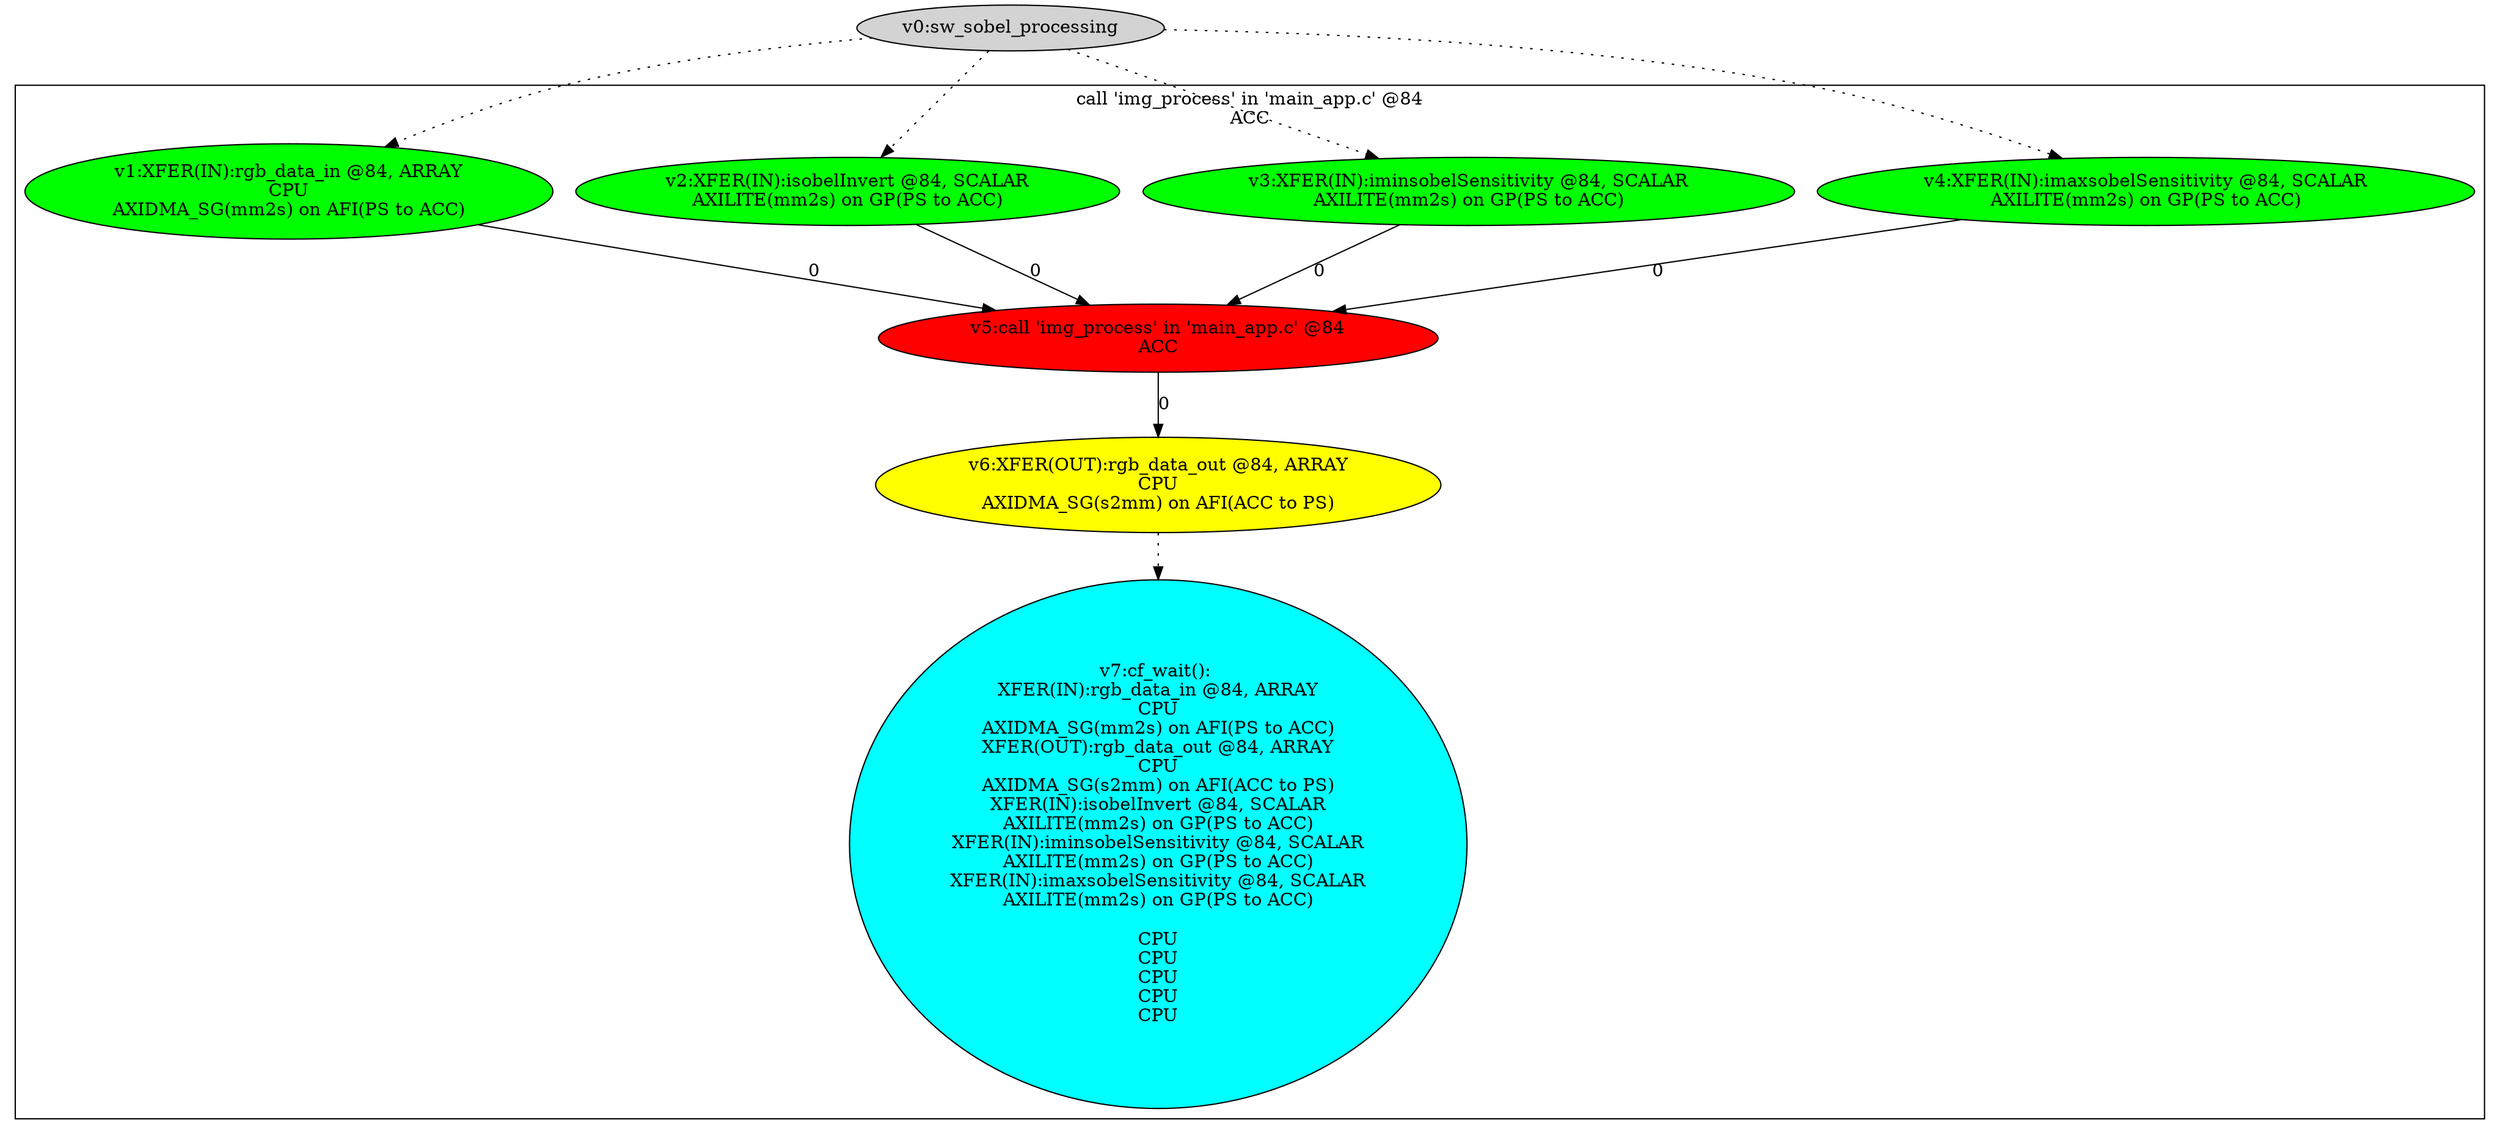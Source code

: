 digraph dm_graph {
v0 [label = "v0:sw_sobel_processing" ,style=filled];
v1 [label = "v1:XFER(IN):rgb_data_in @84, ARRAY\nCPU\nAXIDMA_SG(mm2s) on AFI(PS to ACC)\n" ,style=filled,fillcolor = green];
v2 [label = "v2:XFER(IN):isobelInvert @84, SCALAR\nAXILITE(mm2s) on GP(PS to ACC)\n" ,style=filled,fillcolor = green];
v3 [label = "v3:XFER(IN):iminsobelSensitivity @84, SCALAR\nAXILITE(mm2s) on GP(PS to ACC)\n" ,style=filled,fillcolor = green];
v4 [label = "v4:XFER(IN):imaxsobelSensitivity @84, SCALAR\nAXILITE(mm2s) on GP(PS to ACC)\n" ,style=filled,fillcolor = green];
v5 [label = "v5:call 'img_process' in 'main_app.c' @84\nACC\n" ,style=filled,fillcolor = red];
v6 [label = "v6:XFER(OUT):rgb_data_out @84, ARRAY\nCPU\nAXIDMA_SG(s2mm) on AFI(ACC to PS)\n" ,style=filled,fillcolor = yellow];
v7 [label = "v7:cf_wait(): \nXFER(IN):rgb_data_in @84, ARRAY\nCPU\nAXIDMA_SG(mm2s) on AFI(PS to ACC)\nXFER(OUT):rgb_data_out @84, ARRAY\nCPU\nAXIDMA_SG(s2mm) on AFI(ACC to PS)\nXFER(IN):isobelInvert @84, SCALAR\nAXILITE(mm2s) on GP(PS to ACC)\nXFER(IN):iminsobelSensitivity @84, SCALAR\nAXILITE(mm2s) on GP(PS to ACC)\nXFER(IN):imaxsobelSensitivity @84, SCALAR\nAXILITE(mm2s) on GP(PS to ACC)\n\nCPU\nCPU\nCPU\nCPU\nCPU\n" ,style=filled,fillcolor = cyan];
subgraph cluster0 {
v1;
v2;
v3;
v4;
v5;
v6;
v7;
label = "call 'img_process' in 'main_app.c' @84\nACC\n";
}
v1 -> v5 [label = "0"];
v2 -> v5 [label = "0"];
v3 -> v5 [label = "0"];
v4 -> v5 [label = "0"];
v5 -> v6 [label = "0"];
v6 -> v7 [label = "", style = dotted];
v0 -> v1 [label = "", style = dotted];
v0 -> v2 [label = "", style = dotted];
v0 -> v3 [label = "", style = dotted];
v0 -> v4 [label = "", style = dotted];
}
